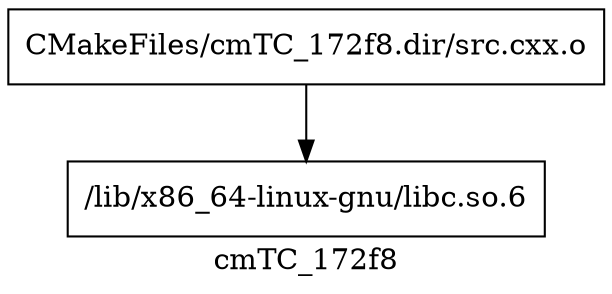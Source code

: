 digraph "cmTC_172f8" {
	label="cmTC_172f8";

	Node0x55da90c43c68 [shape=record,shape=record,label="{CMakeFiles/cmTC_172f8.dir/src.cxx.o}"];
	Node0x55da90c43c68 -> Node0x55da90c42cf8;
	Node0x55da90c42cf8 [shape=record,shape=record,label="{/lib/x86_64-linux-gnu/libc.so.6}"];
}
